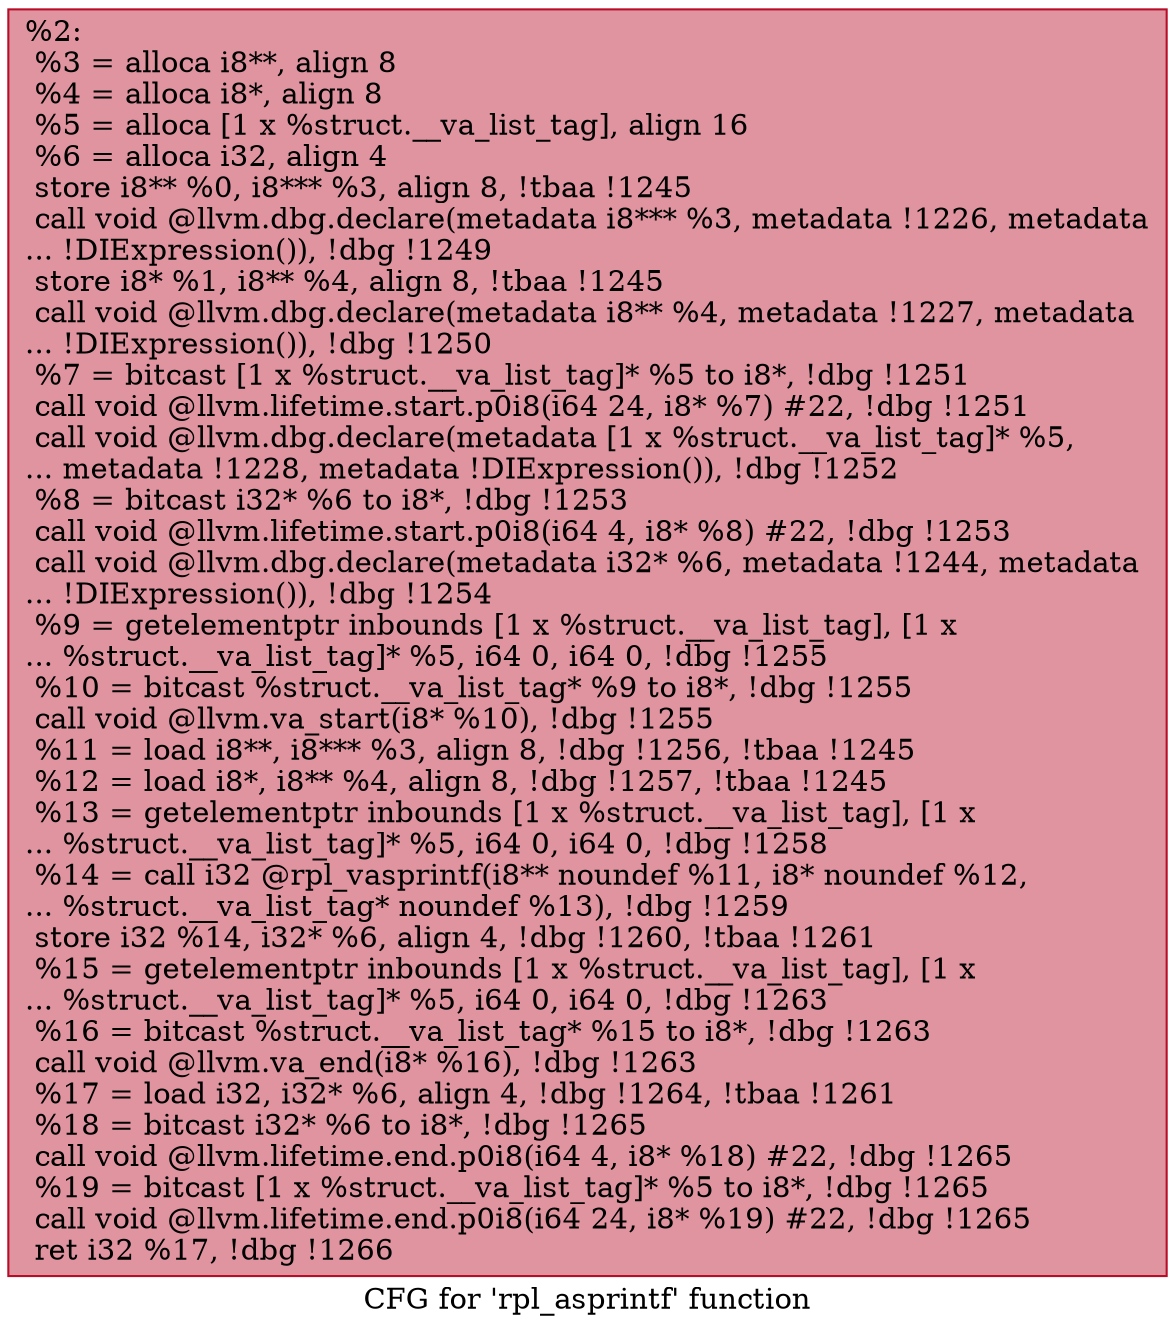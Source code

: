 digraph "CFG for 'rpl_asprintf' function" {
	label="CFG for 'rpl_asprintf' function";

	Node0x1302640 [shape=record,color="#b70d28ff", style=filled, fillcolor="#b70d2870",label="{%2:\l  %3 = alloca i8**, align 8\l  %4 = alloca i8*, align 8\l  %5 = alloca [1 x %struct.__va_list_tag], align 16\l  %6 = alloca i32, align 4\l  store i8** %0, i8*** %3, align 8, !tbaa !1245\l  call void @llvm.dbg.declare(metadata i8*** %3, metadata !1226, metadata\l... !DIExpression()), !dbg !1249\l  store i8* %1, i8** %4, align 8, !tbaa !1245\l  call void @llvm.dbg.declare(metadata i8** %4, metadata !1227, metadata\l... !DIExpression()), !dbg !1250\l  %7 = bitcast [1 x %struct.__va_list_tag]* %5 to i8*, !dbg !1251\l  call void @llvm.lifetime.start.p0i8(i64 24, i8* %7) #22, !dbg !1251\l  call void @llvm.dbg.declare(metadata [1 x %struct.__va_list_tag]* %5,\l... metadata !1228, metadata !DIExpression()), !dbg !1252\l  %8 = bitcast i32* %6 to i8*, !dbg !1253\l  call void @llvm.lifetime.start.p0i8(i64 4, i8* %8) #22, !dbg !1253\l  call void @llvm.dbg.declare(metadata i32* %6, metadata !1244, metadata\l... !DIExpression()), !dbg !1254\l  %9 = getelementptr inbounds [1 x %struct.__va_list_tag], [1 x\l... %struct.__va_list_tag]* %5, i64 0, i64 0, !dbg !1255\l  %10 = bitcast %struct.__va_list_tag* %9 to i8*, !dbg !1255\l  call void @llvm.va_start(i8* %10), !dbg !1255\l  %11 = load i8**, i8*** %3, align 8, !dbg !1256, !tbaa !1245\l  %12 = load i8*, i8** %4, align 8, !dbg !1257, !tbaa !1245\l  %13 = getelementptr inbounds [1 x %struct.__va_list_tag], [1 x\l... %struct.__va_list_tag]* %5, i64 0, i64 0, !dbg !1258\l  %14 = call i32 @rpl_vasprintf(i8** noundef %11, i8* noundef %12,\l... %struct.__va_list_tag* noundef %13), !dbg !1259\l  store i32 %14, i32* %6, align 4, !dbg !1260, !tbaa !1261\l  %15 = getelementptr inbounds [1 x %struct.__va_list_tag], [1 x\l... %struct.__va_list_tag]* %5, i64 0, i64 0, !dbg !1263\l  %16 = bitcast %struct.__va_list_tag* %15 to i8*, !dbg !1263\l  call void @llvm.va_end(i8* %16), !dbg !1263\l  %17 = load i32, i32* %6, align 4, !dbg !1264, !tbaa !1261\l  %18 = bitcast i32* %6 to i8*, !dbg !1265\l  call void @llvm.lifetime.end.p0i8(i64 4, i8* %18) #22, !dbg !1265\l  %19 = bitcast [1 x %struct.__va_list_tag]* %5 to i8*, !dbg !1265\l  call void @llvm.lifetime.end.p0i8(i64 24, i8* %19) #22, !dbg !1265\l  ret i32 %17, !dbg !1266\l}"];
}
